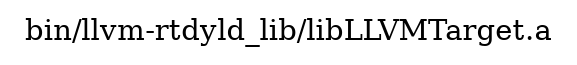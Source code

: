 digraph "bin/llvm-rtdyld_lib/libLLVMTarget.a" {
	label="bin/llvm-rtdyld_lib/libLLVMTarget.a";
	rankdir=LR;

}
